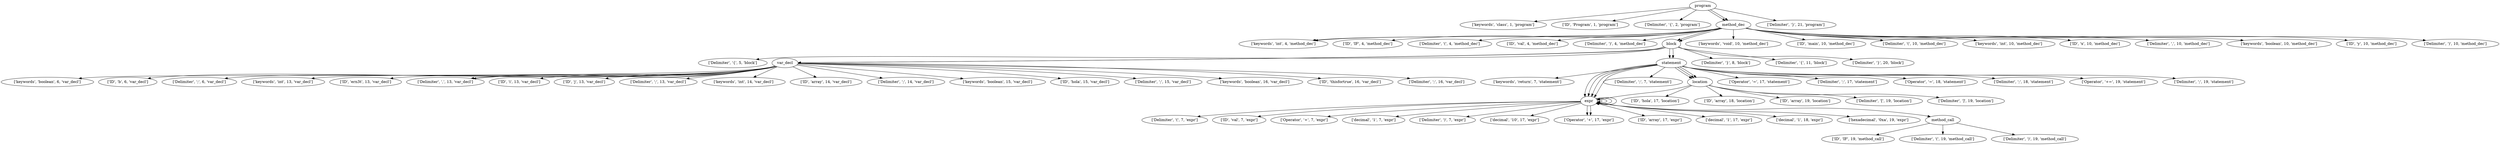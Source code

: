digraph tree {
	graph [bb="0,0,7753.9,540"];
	node [label="\N"];
	program	 [height=0.5,
		pos="5282,522",
		width=1.1555];
	"['keywords', 'class', 1, 'program']"	 [height=0.5,
		pos="4669,450",
		width=3.665];
	program -> "['keywords', 'class', 1, 'program']"	 [pos="e,4763.8,462.54 5242.2,516.64 5160.9,507.72 4970.1,486.64 4810,468 4798.3,466.64 4786.1,465.2 4774,463.75"];
	"['ID', 'Program', 1, 'program']"	 [height=0.5,
		pos="4937,450",
		width=3.2858];
	program -> "['ID', 'Program', 1, 'program']"	 [pos="e,5005,464.8 5245.1,513.51 5190.4,502.43 5086.8,481.4 5014.9,466.82"];
	"['Delimiter', '{', 2, 'program']"	 [height=0.5,
		pos="5188,450",
		width=3.1775];
	program -> "['Delimiter', '{', 2, 'program']"	 [pos="e,5210.5,467.79 5262.1,506.15 5249.4,496.76 5232.9,484.43 5218.6,473.81"];
	method_dec	 [height=0.5,
		pos="5376,450",
		width=1.5526];
	program -> method_dec	 [pos="e,5350,466.1 5297.6,505.12 5309.6,495.34 5326.4,482.69 5341.4,472.08"];
	program -> method_dec	 [pos="e,5360,467.26 5306.1,507.17 5320.2,497.58 5338,484.59 5352.1,473.51"];
	"['Delimiter', '}', 21, 'program']"	 [height=0.5,
		pos="5569,450",
		width=3.3039];
	program -> "['Delimiter', '}', 21, 'program']"	 [pos="e,5509.1,465.6 5317.5,512.35 5362.7,501.32 5441.9,482 5499.4,467.98"];
	"['keywords', 'int', 4, 'method_dec']"	 [height=0.5,
		pos="3962,378",
		width=3.8094];
	method_dec -> "['keywords', 'int', 4, 'method_dec']"	 [pos="e,4052.2,391.63 5332.9,438.44 5322.8,435.87 5312,433.44 5302,432 4773,355.9 4633,434.73 4100,396 4087.8,395.11 4075,393.96 4062.3,\
392.68"];
	method_dec -> "['keywords', 'int', 4, 'method_dec']"	 [pos="e,4060.5,390.6 5340.4,435.95 5333.7,434.36 5326.7,432.96 5320,432 4791,355.9 4651,434.73 4118,396 4102.7,394.89 4086.7,393.38 4070.8,\
391.72"];
	"['ID', 'IF', 4, 'method_dec']"	 [height=0.5,
		pos="4228,378",
		width=3.0692];
	method_dec -> "['ID', 'IF', 4, 'method_dec']"	 [pos="e,4304.3,391.02 5336.4,437.18 5328.1,435.11 5319.3,433.23 5311,432 4887.3,369.44 4774.6,434.09 4348,396 4337.2,395.03 4325.8,393.76 \
4314.6,392.35"];
	"['Delimiter', '(', 4, 'method_dec']"	 [height=0.5,
		pos="4485,378",
		width=3.5566];
	method_dec -> "['Delimiter', '(', 4, 'method_dec']"	 [pos="e,4574.1,390.99 5336.4,437.27 5328.1,435.2 5319.3,433.29 5311,432 5008,384.96 4927.4,422.9 4622,396 4609.7,394.92 4596.9,393.59 \
4584.2,392.16"];
	"['ID', 'val', 4, 'method_dec']"	 [height=0.5,
		pos="4743,378",
		width=3.1233];
	method_dec -> "['ID', 'val', 4, 'method_dec']"	 [pos="e,4822.3,390.83 5336,437.37 5327.8,435.31 5319.2,433.39 5311,432 5114.5,398.66 5062.1,417.87 4864,396 4853.8,394.87 4843.1,393.56 \
4832.4,392.18"];
	"['Delimiter', ')', 4, 'method_dec']"	 [height=0.5,
		pos="5001,378",
		width=3.5566];
	method_dec -> "['Delimiter', ')', 4, 'method_dec']"	 [pos="e,5085.9,391.49 5334.9,437.67 5327,435.66 5318.7,433.67 5311,432 5239.3,416.53 5157.6,402.71 5096,393.06"];
	block	 [height=0.5,
		pos="5178,378",
		width=0.86659];
	method_dec -> block	 [pos="e,5198.2,391.71 5333.9,438.09 5299.7,427.88 5250.8,411.86 5209,396 5208.5,395.83 5208.1,395.66 5207.7,395.49"];
	method_dec -> block	 [pos="e,5205,387.26 5341.2,435.83 5310.7,425.6 5265.8,410.73 5227,396 5222.9,394.45 5218.6,392.74 5214.4,391.01"];
	"['keywords', 'void', 10, 'method_dec']"	 [height=0.5,
		pos="5376,378",
		width=4.1344];
	method_dec -> "['keywords', 'void', 10, 'method_dec']"	 [pos="e,5376,396.1 5376,431.7 5376,423.98 5376,414.71 5376,406.11"];
	"['ID', 'main', 10, 'method_dec']"	 [height=0.5,
		pos="5666,378",
		width=3.4303];
	method_dec -> "['ID', 'main', 10, 'method_dec']"	 [pos="e,5602.4,393.55 5417.6,437.97 5425.3,435.95 5433.4,433.88 5441,432 5491.5,419.45 5548.6,406.01 5592.6,395.81"];
	"['Delimiter', '(', 10, 'method_dec']"	 [height=0.5,
		pos="5939,378",
		width=3.665];
	method_dec -> "['Delimiter', '(', 10, 'method_dec']"	 [pos="e,5844.6,390.64 5416.3,437.41 5424.5,435.37 5433,433.45 5441,432 5597.9,403.74 5639.5,413.55 5798,396 5809.8,394.7 5822.1,393.28 \
5834.3,391.85"];
	"['keywords', 'int', 10, 'method_dec']"	 [height=0.5,
		pos="6231,378",
		width=3.9358];
	method_dec -> "['keywords', 'int', 10, 'method_dec']"	 [pos="e,6132,390.95 5415.9,437.21 5424.2,435.17 5432.8,433.29 5441,432 5722,387.79 5796.5,419.92 6080,396 6093.5,394.86 6107.7,393.49 \
6121.8,392.03"];
	"['ID', 'x', 10, 'method_dec']"	 [height=0.5,
		pos="6501,378",
		width=3.0692];
	method_dec -> "['ID', 'x', 10, 'method_dec']"	 [pos="e,6424.9,391.06 5415.6,437.18 5423.9,435.11 5432.7,433.23 5441,432 5855,370.69 5965.2,433.64 6382,396 6392.6,395.04 6403.8,393.78 \
6414.9,392.38"];
	"['Delimiter', ',', 10, 'method_dec']"	 [height=0.5,
		pos="6761,378",
		width=3.665];
	method_dec -> "['Delimiter', ',', 10, 'method_dec']"	 [pos="e,6670.5,391.13 5415.6,437.13 5423.9,435.07 5432.7,433.2 5441,432 5959.9,357.2 6097.2,435.42 6620,396 6633,395.02 6646.7,393.71 \
6660.2,392.26"];
	"['keywords', 'boolean', 10, 'method_dec']"	 [height=0.5,
		pos="7072,378",
		width=4.4774];
	method_dec -> "['keywords', 'boolean', 10, 'method_dec']"	 [pos="e,6961.9,391.23 5415.6,437.1 5423.9,435.03 5432.7,433.17 5441,432 5762.6,386.61 6577.8,416.17 6902,396 6918,395 6934.9,393.66 6951.6,\
392.17"];
	"['ID', 'y', 10, 'method_dec']"	 [height=0.5,
		pos="7362,378",
		width=3.0692];
	method_dec -> "['ID', 'y', 10, 'method_dec']"	 [pos="e,7286.3,391.14 5415.2,437.15 5423.6,435.06 5432.6,433.17 5441,432 5837.5,376.97 6843,428.13 7242,396 7253.1,395.11 7264.8,393.85 \
7276.2,392.43"];
	"['Delimiter', ')', 10, 'method_dec']"	 [height=0.5,
		pos="7622,378",
		width=3.665];
	method_dec -> "['Delimiter', ')', 10, 'method_dec']"	 [pos="e,7532.2,391.22 5415.2,437.14 5423.6,435.04 5432.6,433.16 5441,432 5890.2,370.2 7028.7,427.18 7481,396 7494.3,395.08 7508.4,393.78 \
7522.2,392.31"];
	"['Delimiter', '{', 5, 'block']"	 [height=0.5,
		pos="2273,306",
		width=2.9067];
	block -> "['Delimiter', '{', 5, 'block']"	 [pos="e,2344.6,319.18 5155.2,365.53 5149.7,363.26 5143.7,361.21 5138,360 4838.9,297.03 2691.7,348.6 2387,324 2376.5,323.15 2365.4,321.93 \
2354.5,320.52"];
	var_decl	 [height=0.5,
		pos="2438,306",
		width=1.1735];
	block -> var_decl	 [pos="e,2480.2,306.85 5152.1,367.87 5144.7,364.76 5136.7,361.64 5129,360 4861.8,302.85 2843,305.83 2490.4,306.82"];
	block -> var_decl	 [pos="e,2480.3,306.86 5158.9,363.54 5155.1,362.1 5151,360.85 5147,360 4878.8,302.62 2844.9,305.86 2490.5,306.84"];
	statement	 [height=0.5,
		pos="5178,306",
		width=1.2457];
	block -> statement	 [pos="e,5172.1,324.28 5172.1,360.05 5171.3,352.35 5171,343.03 5171.4,334.36"];
	block -> statement	 [pos="e,5183.9,324.28 5183.9,360.05 5184.7,352.35 5184.9,343.03 5184.6,334.36"];
	"['Delimiter', '}', 8, 'block']"	 [height=0.5,
		pos="5345,306",
		width=2.9067];
	block -> "['Delimiter', '}', 8, 'block']"	 [pos="e,5306.9,322.82 5202.5,366.55 5207.6,364.38 5213,362.11 5218,360 5244.2,348.96 5273.5,336.72 5297.4,326.79"];
	"['Delimiter', '{', 11, 'block']"	 [height=0.5,
		pos="5576,306",
		width=3.015];
	block -> "['Delimiter', '{', 11, 'block']"	 [pos="e,5497.5,318.5 5201.3,365.91 5206.7,363.68 5212.5,361.55 5218,360 5221.2,359.08 5382.5,335.35 5487.5,319.96"];
	"['Delimiter', '}', 20, 'block']"	 [height=0.5,
		pos="5811,306",
		width=3.015];
	block -> "['Delimiter', '}', 20, 'block']"	 [pos="e,5734.6,318.87 5201.2,365.62 5206.6,363.4 5212.4,361.36 5218,360 5424.1,309.84 5483.1,347.27 5694,324 5703.9,322.91 5714.2,321.63 \
5724.4,320.26"];
	"['keywords', 'boolean', 6, 'var_decl']"	 [height=0.5,
		pos="142.99,234",
		width=3.9719];
	var_decl -> "['keywords', 'boolean', 6, 'var_decl']"	 [pos="e,240.17,247.25 2407.9,293.29 2401.1,291.13 2393.9,289.18 2387,288 2157.8,248.79 526.99,266.94 294.99,252 280.56,251.07 265.4,249.77 \
250.46,248.29"];
	"['ID', 'b', 6, 'var_decl']"	 [height=0.5,
		pos="396.99,234",
		width=2.5817];
	var_decl -> "['ID', 'b', 6, 'var_decl']"	 [pos="e,461.01,247.14 2407.9,293.3 2401.1,291.14 2393.9,289.19 2387,288 1973.4,216.84 916.84,290.6 498.99,252 489.93,251.16 480.46,249.99 \
471.1,248.65"];
	"['Delimiter', ';', 6, 'var_decl']"	 [height=0.5,
		pos="620.99,234",
		width=3.1414];
	var_decl -> "['Delimiter', ';', 6, 'var_decl']"	 [pos="e,698.28,247.15 2407.9,293.32 2401.1,291.15 2393.9,289.2 2387,288 2026.9,225.52 1107.2,281.27 742.99,252 731.78,251.1 720.02,249.85 \
708.42,248.44"];
	"['keywords', 'int', 13, 'var_decl']"	 [height=0.5,
		pos="878.99,234",
		width=3.5386];
	var_decl -> "['keywords', 'int', 13, 'var_decl']"	 [pos="e,966.56,247.15 2407.9,293.34 2401.1,291.17 2393.9,289.21 2387,288 2086.8,235.24 1319.9,274.79 1016,252 1003.2,251.04 989.83,249.75 \
976.62,248.29"];
	"['ID', 'ern3t', 13, 'var_decl']"	 [height=0.5,
		pos="1135,234",
		width=3.0692];
	var_decl -> "['ID', 'ern3t', 13, 'var_decl']"	 [pos="e,1211,247.13 2407.9,293.37 2401.1,291.2 2393.9,289.23 2387,288 2139,243.71 1504.9,273.85 1254,252 1243.3,251.07 1232.2,249.83 1221.1,\
248.45"];
	"['Delimiter', ',', 13, 'var_decl']"	 [height=0.5,
		pos="1381,234",
		width=3.2678];
	var_decl -> "['Delimiter', ',', 13, 'var_decl']"	 [pos="e,1458.4,247.64 2404.4,295.09 2395.8,292.29 2386.6,289.58 2378,288 1993.4,217.48 1888.5,285.97 1499,252 1489.1,251.14 1478.8,250.06 \
1468.6,248.87"];
	var_decl -> "['Delimiter', ',', 13, 'var_decl']"	 [pos="e,1466.5,246.43 2411.6,291.81 2406.5,290.29 2401.1,288.94 2396,288 2011.4,217.48 1906.5,285.97 1517,252 1504,250.87 1490.3,249.36 \
1476.8,247.72"];
	"['ID', 'i', 13, 'var_decl']"	 [height=0.5,
		pos="1611,234",
		width=2.6178];
	var_decl -> "['ID', 'i', 13, 'var_decl']"	 [pos="e,1676.8,246.97 2407.6,293.39 2400.9,291.25 2393.8,289.29 2387,288 2092.7,232.14 2011.8,284.44 1714,252 1705.1,251.03 1695.9,249.81 \
1686.7,248.47"];
	"['ID', 'j', 13, 'var_decl']"	 [height=0.5,
		pos="1817,234",
		width=2.6178];
	var_decl -> "['ID', 'j', 13, 'var_decl']"	 [pos="e,1883.4,246.82 2407.3,293.43 2400.7,291.31 2393.7,289.35 2387,288 2182.9,246.78 2126.7,276.97 1920,252 1911.4,250.96 1902.3,249.71 \
1893.4,248.37"];
	"['Delimiter', ';', 13, 'var_decl']"	 [height=0.5,
		pos="2047,234",
		width=3.2678];
	var_decl -> "['Delimiter', ';', 13, 'var_decl']"	 [pos="e,2131.8,246.57 2406.9,293.74 2400.4,291.62 2393.5,289.59 2387,288 2341.8,277.03 2225.8,259.8 2141.9,247.99"];
	"['keywords', 'int', 14, 'var_decl']"	 [height=0.5,
		pos="2310,234",
		width=3.5386];
	var_decl -> "['keywords', 'int', 14, 'var_decl']"	 [pos="e,2340.3,251.59 2413,291.34 2394.9,281.42 2370,267.82 2349.2,256.46"];
	"['ID', 'array', 14, 'var_decl']"	 [height=0.5,
		pos="2566,234",
		width=3.0692];
	var_decl -> "['ID', 'array', 14, 'var_decl']"	 [pos="e,2536.1,251.33 2463,291.34 2481.2,281.36 2506.3,267.63 2527.2,256.23"];
	"['Delimiter', ';', 14, 'var_decl']"	 [height=0.5,
		pos="2812,234",
		width=3.2678];
	var_decl -> "['Delimiter', ';', 14, 'var_decl']"	 [pos="e,2740.5,248.38 2475.9,297.9 2535.3,286.79 2651.6,265.01 2730.6,250.24"];
	"['keywords', 'boolean', 15, 'var_decl']"	 [height=0.5,
		pos="3095,234",
		width=4.0982];
	var_decl -> "['keywords', 'boolean', 15, 'var_decl']"	 [pos="e,2989.3,246.57 2478.6,300.75 2563.9,291.81 2767.9,270.37 2939,252 2951.9,250.61 2965.5,249.15 2979,247.68"];
	"['ID', 'hola', 15, 'var_decl']"	 [height=0.5,
		pos="3368,234",
		width=2.9789];
	var_decl -> "['ID', 'hola', 15, 'var_decl']"	 [pos="e,3292.9,246.9 2480,303.46 2600.5,298.78 2957.3,283.14 3252,252 3262,250.94 3272.5,249.65 3283,248.26"];
	"['Delimiter', ';', 15, 'var_decl']"	 [height=0.5,
		pos="3611,234",
		width=3.2678];
	var_decl -> "['Delimiter', ';', 15, 'var_decl']"	 [pos="e,3529.1,246.97 2480.4,304.1 2622.6,300.84 3095.2,287.81 3484,252 3495.3,250.96 3507.1,249.66 3518.9,248.24"];
	"['keywords', 'boolean', 16, 'var_decl']"	 [height=0.5,
		pos="3894,234",
		width=4.0982];
	var_decl -> "['keywords', 'boolean', 16, 'var_decl']"	 [pos="e,3792.1,247.11 2480.1,304.32 2642.6,301.48 3244.1,288.93 3738,252 3752.2,250.94 3767.2,249.59 3781.9,248.13"];
	"['ID', 'thisfortrue', 16, 'var_decl']"	 [height=0.5,
		pos="4189,234",
		width=3.5927];
	var_decl -> "['ID', 'thisfortrue', 16, 'var_decl']"	 [pos="e,4100,247.15 2480.4,305 2666.4,304.72 3428.1,300.5 4051,252 4063.6,251.01 4076.9,249.72 4090,248.28"];
	"['Delimiter', ';', 16, 'var_decl']"	 [height=0.5,
		pos="4454,234",
		width=3.2678];
	var_decl -> "['Delimiter', ';', 16, 'var_decl']"	 [pos="e,4373.2,247.11 2480.4,304.42 2724.5,300.97 3950.7,282.38 4327,252 4338.7,251.06 4350.9,249.78 4363,248.35"];
	"['keywords', 'return', 7, 'statement']"	 [height=0.5,
		pos="4727,234",
		width=3.8274];
	statement -> "['keywords', 'return', 7, 'statement']"	 [pos="e,4812.2,248.23 5136.8,298.6 5066,287.62 4919.6,264.9 4822.3,249.8"];
	expr	 [height=0.5,
		pos="4920,162",
		width=0.75];
	statement -> expr	 [pos="e,4905.5,177.4 5133.1,305.06 5079.3,303.74 4993.7,295.31 4939,252 4918.4,235.72 4906.1,207.71 4905,187.46"];
	statement -> expr	 [pos="e,4917.9,180.17 5133,304.62 5084.5,302.26 5007.6,292.02 4957,252 4937.2,236.38 4925.1,209.96 4919.9,189.96"];
	statement -> expr	 [pos="e,4930,178.76 5133.1,303.76 5088.7,300.14 5021,288.37 4975,252 4954.6,235.86 4942.3,208.21 4933.9,188"];
	statement -> expr	 [pos="e,4939.4,174.82 5133.8,302.36 5092.9,297.44 5034.2,284.6 4993,252 4970.9,234.51 4958.3,203.51 4945.3,183.11"];
	"['Delimiter', ';', 7, 'statement']"	 [height=0.5,
		pos="5091,234",
		width=3.2317];
	statement -> "['Delimiter', ';', 7, 'statement']"	 [pos="e,5111.8,251.71 5158.7,289.46 5147.3,280.28 5132.6,268.47 5119.8,258.2"];
	location	 [height=0.5,
		pos="5265,234",
		width=1.1013];
	statement -> location	 [pos="e,5238.6,247.62 5187.3,288.05 5198.1,277.54 5214.8,264.03 5230.2,253.28"];
	statement -> location	 [pos="e,5246.3,250.01 5197.3,289.46 5209.4,279.72 5225.2,267.04 5238.4,256.36"];
	statement -> location	 [pos="e,5255.9,251.75 5205.4,291.67 5219.6,282.36 5236,269.69 5248.4,258.68"];
	"['Operator', '=', 17, 'statement']"	 [height=0.5,
		pos="5447,234",
		width=3.4483];
	statement -> "['Operator', '=', 17, 'statement']"	 [pos="e,5382.9,249.49 5211.5,293.85 5218,291.82 5224.7,289.79 5231,288 5277.9,274.73 5331.2,261.64 5373,251.8"];
	"['Delimiter', ';', 17, 'statement']"	 [height=0.5,
		pos="5709,234",
		width=3.34];
	statement -> "['Delimiter', ';', 17, 'statement']"	 [pos="e,5623,246.68 5210.5,293.4 5217.2,291.34 5224.3,289.41 5231,288 5383.6,256.01 5425.1,270.19 5580,252 5590.6,250.75 5601.8,249.38 \
5612.8,247.97"];
	"['Operator', '=', 18, 'statement']"	 [height=0.5,
		pos="5971,234",
		width=3.4483];
	statement -> "['Operator', '=', 18, 'statement']"	 [pos="e,5884.5,246.92 5209.9,293.35 5216.8,291.24 5224.1,289.3 5231,288 5496.6,238.34 5568.9,277.15 5838,252 5849.8,250.9 5862.1,249.57 \
5874.3,248.14"];
	"['Delimiter', ';', 18, 'statement']"	 [height=0.5,
		pos="6233,234",
		width=3.34];
	statement -> "['Delimiter', ';', 18, 'statement']"	 [pos="e,6149.8,247.07 5209.9,293.25 5216.7,291.15 5224,289.23 5231,288 5613.3,220.08 5717.1,285.4 6104,252 6115.6,251 6127.8,249.71 6139.8,\
248.29"];
	"['Operator', '+=', 19, 'statement']"	 [height=0.5,
		pos="6501,234",
		width=3.5927];
	statement -> "['Operator', '+=', 19, 'statement']"	 [pos="e,6411.8,247.12 5209.9,293.2 5216.7,291.1 5224,289.2 5231,288 5478.8,245.18 6111.3,271.28 6362,252 6374.8,251.01 6388.3,249.7 6401.6,\
248.25"];
	"['Delimiter', ';', 19, 'statement']"	 [height=0.5,
		pos="6769,234",
		width=3.34];
	statement -> "['Delimiter', ';', 19, 'statement']"	 [pos="e,6686.2,247.14 5209.9,293.17 5216.7,291.07 5224,289.18 5231,288 5539.6,235.67 6326.9,276.33 6639,252 6651.1,251.06 6663.8,249.77 \
6676.3,248.33"];
	expr -> expr	 [pos="e,4946.8,158.63 4946.8,165.37 4956.8,165.48 4965,164.36 4965,162 4965,160.53 4961.8,159.54 4956.9,159.03"];
	expr -> expr	 [pos="e,4945.5,156.01 4945.5,167.99 4964.2,170.01 4983,168.01 4983,162 4983,157.07 4970.4,154.84 4955.5,155.31"];
	expr -> expr	 [pos="e,4944.4,154.33 4944.4,169.67 4970.9,174.63 5001,172.07 5001,162 5001,153.19 4978,150.13 4954.5,152.82"];
	expr -> expr	 [pos="e,4943.8,153.13 4943.8,170.87 4977.5,179.23 5019,176.27 5019,162 5019,149.12 4985.2,145.46 4953.9,151.01"];
	"['Delimiter', '(', 7, 'expr']"	 [height=0.5,
		pos="3640,90",
		width=2.7442];
	expr -> "['Delimiter', '(', 7, 'expr']"	 [pos="e,3708.7,102.98 4892.7,160.88 4763.8,160.09 4203.9,154.05 3748,108 3738.5,107.04 3728.6,105.81 3718.8,104.45"];
	"['ID', 'val', 7, 'expr']"	 [height=0.5,
		pos="3840,90",
		width=2.3109];
	expr -> "['ID', 'val', 7, 'expr']"	 [pos="e,3898.4,102.84 4892.8,160.81 4776.8,159.71 4311.8,152.6 3933,108 3925,107.06 3916.6,105.85 3908.4,104.52"];
	"['Operator', '+', 7, 'expr']"	 [height=0.5,
		pos="4043,90",
		width=2.8164];
	expr -> "['Operator', '+', 7, 'expr']"	 [pos="e,4114.2,102.9 4893.1,159.96 4794.2,155.98 4441.8,140.24 4153,108 4143.7,106.96 4133.9,105.7 4124.2,104.34"];
	"['decimal', '1', 7, 'expr']"	 [height=0.5,
		pos="4258,90",
		width=2.6539];
	expr -> "['decimal', '1', 7, 'expr']"	 [pos="e,4325.6,102.73 4893.2,159.1 4812.6,153.25 4565.6,134.28 4362,108 4353.4,106.89 4344.5,105.62 4335.6,104.27"];
	"['Delimiter', ')', 7, 'expr']"	 [height=0.5,
		pos="4470,90",
		width=2.7442];
	expr -> "['Delimiter', ')', 7, 'expr']"	 [pos="e,4541.6,102.43 4893.7,156.98 4836.3,148.18 4695.2,126.52 4577,108 4568.8,106.71 4560.2,105.36 4551.7,104.01"];
	"['decimal', '10', 17, 'expr']"	 [height=0.5,
		pos="4691,90",
		width=2.9067];
	expr -> "['decimal', '10', 17, 'expr']"	 [pos="e,4739.9,105.94 4895.9,153.64 4861.5,143.12 4797.2,123.46 4749.7,108.95"];
	"['Operator', '+', 17, 'expr']"	 [height=0.5,
		pos="4920,90",
		width=2.9428];
	expr -> "['Operator', '+', 17, 'expr']"	 [pos="e,4914.1,108.45 4914.1,144.41 4913.3,136.71 4913,127.34 4913.4,118.62"];
	expr -> "['Operator', '+', 17, 'expr']"	 [pos="e,4925.9,108.45 4925.8,144.41 4926.7,136.71 4926.9,127.34 4926.6,118.62"];
	"['ID', 'array', 17, 'expr']"	 [height=0.5,
		pos="5139,90",
		width=2.6359];
	expr -> "['ID', 'array', 17, 'expr']"	 [pos="e,5092.6,105.82 4943.8,153.38 4977,142.78 5038,123.28 5083,108.89"];
	"['decimal', '1', 17, 'expr']"	 [height=0.5,
		pos="5352,90",
		width=2.7803];
	expr -> "['decimal', '1', 17, 'expr']"	 [pos="e,5280.4,102.6 4946,156.78 5008.9,146.59 5171.1,120.31 5270.4,104.22"];
	"['decimal', '1', 18, 'expr']"	 [height=0.5,
		pos="5570,90",
		width=2.7803];
	expr -> "['decimal', '1', 18, 'expr']"	 [pos="e,5499.1,102.8 4945.7,156.42 4967.5,152.65 4999.7,147.4 5028,144 5219.7,120.97 5269.2,130.89 5461,108 5470.1,106.92 5479.5,105.65 \
5489,104.3"];
	"['hexadecimal', '0xa', 19, 'expr']"	 [height=0.5,
		pos="5813,90",
		width=3.4664];
	expr -> "['hexadecimal', '0xa', 19, 'expr']"	 [pos="e,5725.9,102.96 4945.6,156.21 4967.5,152.32 4999.7,147 5028,144 5316.1,113.43 5390.4,134.25 5679,108 5690.8,106.92 5703.3,105.6 \
5715.6,104.18"];
	method_call	 [height=0.5,
		pos="6011,90",
		width=1.5346];
	expr -> method_call	 [pos="e,5972,102.81 4945.6,156.1 4967.4,152.13 4999.7,146.78 5028,144 5434.8,104.15 5542.8,168.84 5947,108 5952,107.25 5957.1,106.26 5962.3,\
105.13"];
	location -> expr	 [pos="e,4946.2,167.15 5235.4,221.91 5229.1,219.76 5222.3,217.66 5216,216 5167.3,203.29 5024.2,179.68 4956.4,168.79"];
	"['ID', 'hola', 17, 'location']"	 [height=0.5,
		pos="5142,162",
		width=2.9067];
	location -> "['ID', 'hola', 17, 'location']"	 [pos="e,5170.8,179.41 5241.3,219.5 5223.8,209.58 5199.8,195.89 5179.7,184.48"];
	"['ID', 'array', 18, 'location']"	 [height=0.5,
		pos="5373,162",
		width=2.997];
	location -> "['ID', 'array', 18, 'location']"	 [pos="e,5347.4,179.61 5286.8,218.83 5301.7,209.17 5321.8,196.18 5338.8,185.16"];
	"['ID', 'array', 19, 'location']"	 [height=0.5,
		pos="5607,162",
		width=2.997];
	location -> "['ID', 'array', 19, 'location']"	 [pos="e,5532.5,175.12 5294.6,221.91 5300.9,219.77 5307.6,217.67 5314,216 5352.4,205.92 5450.4,188.83 5522.5,176.78"];
	"['Delimiter', '[', 19, 'location']"	 [height=0.5,
		pos="5849,162",
		width=3.2136];
	location -> "['Delimiter', '[', 19, 'location']"	 [pos="e,5767,174.71 5293.9,221.64 5300.4,219.46 5307.4,217.41 5314,216 5492.9,177.73 5542.2,200.33 5724,180 5734.7,178.81 5745.8,177.45 \
5756.9,176.03"];
	"['Delimiter', ']', 19, 'location']"	 [height=0.5,
		pos="6098,162",
		width=3.2136];
	location -> "['Delimiter', ']', 19, 'location']"	 [pos="e,6017.7,174.98 5293.9,221.48 5300.4,219.3 5307.4,217.3 5314,216 5602.2,159.3 5681.6,207.97 5974,180 5984.9,178.95 5996.4,177.65 \
6007.8,176.24"];
	"['ID', 'IF', 19, 'method_call']"	 [height=0.5,
		pos="5748,18",
		width=3.1594];
	method_call -> "['ID', 'IF', 19, 'method_call']"	 [pos="e,5803.8,33.854 5969.6,77.985 5927.8,66.855 5862.5,49.489 5813.7,36.478"];
	"['Delimiter', '(', 19, 'method_call']"	 [height=0.5,
		pos="6011,18",
		width=3.6469];
	method_call -> "['Delimiter', '(', 19, 'method_call']"	 [pos="e,6011,36.104 6011,71.697 6011,63.983 6011,54.712 6011,46.112"];
	"['Delimiter', ')', 19, 'method_call']"	 [height=0.5,
		pos="6292,18",
		width=3.6469];
	method_call -> "['Delimiter', ')', 19, 'method_call']"	 [pos="e,6231.5,34.058 6053.4,78.445 6097.9,67.357 6168.6,49.733 6221.5,36.549"];
}
